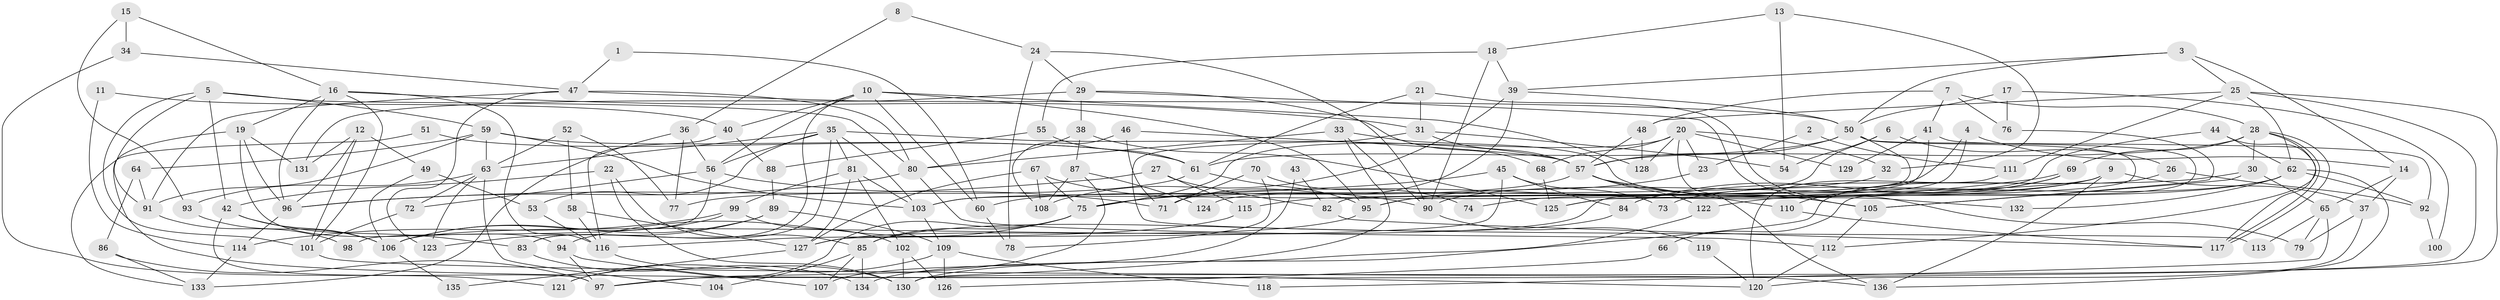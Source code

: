 // coarse degree distribution, {2: 0.12087912087912088, 6: 0.0989010989010989, 5: 0.18681318681318682, 7: 0.06593406593406594, 4: 0.17582417582417584, 8: 0.054945054945054944, 3: 0.2087912087912088, 13: 0.01098901098901099, 9: 0.02197802197802198, 10: 0.04395604395604396, 11: 0.01098901098901099}
// Generated by graph-tools (version 1.1) at 2025/52/02/27/25 19:52:02]
// undirected, 136 vertices, 272 edges
graph export_dot {
graph [start="1"]
  node [color=gray90,style=filled];
  1;
  2;
  3;
  4;
  5;
  6;
  7;
  8;
  9;
  10;
  11;
  12;
  13;
  14;
  15;
  16;
  17;
  18;
  19;
  20;
  21;
  22;
  23;
  24;
  25;
  26;
  27;
  28;
  29;
  30;
  31;
  32;
  33;
  34;
  35;
  36;
  37;
  38;
  39;
  40;
  41;
  42;
  43;
  44;
  45;
  46;
  47;
  48;
  49;
  50;
  51;
  52;
  53;
  54;
  55;
  56;
  57;
  58;
  59;
  60;
  61;
  62;
  63;
  64;
  65;
  66;
  67;
  68;
  69;
  70;
  71;
  72;
  73;
  74;
  75;
  76;
  77;
  78;
  79;
  80;
  81;
  82;
  83;
  84;
  85;
  86;
  87;
  88;
  89;
  90;
  91;
  92;
  93;
  94;
  95;
  96;
  97;
  98;
  99;
  100;
  101;
  102;
  103;
  104;
  105;
  106;
  107;
  108;
  109;
  110;
  111;
  112;
  113;
  114;
  115;
  116;
  117;
  118;
  119;
  120;
  121;
  122;
  123;
  124;
  125;
  126;
  127;
  128;
  129;
  130;
  131;
  132;
  133;
  134;
  135;
  136;
  1 -- 60;
  1 -- 47;
  2 -- 23;
  2 -- 111;
  3 -- 50;
  3 -- 25;
  3 -- 14;
  3 -- 39;
  4 -- 95;
  4 -- 14;
  4 -- 125;
  5 -- 101;
  5 -- 91;
  5 -- 42;
  5 -- 59;
  5 -- 80;
  6 -- 26;
  6 -- 103;
  6 -- 54;
  7 -- 28;
  7 -- 48;
  7 -- 41;
  7 -- 76;
  8 -- 24;
  8 -- 36;
  9 -- 136;
  9 -- 37;
  9 -- 74;
  9 -- 90;
  9 -- 115;
  10 -- 56;
  10 -- 83;
  10 -- 40;
  10 -- 60;
  10 -- 95;
  10 -- 128;
  11 -- 114;
  11 -- 40;
  12 -- 49;
  12 -- 96;
  12 -- 101;
  12 -- 131;
  13 -- 32;
  13 -- 18;
  13 -- 54;
  14 -- 65;
  14 -- 37;
  15 -- 16;
  15 -- 93;
  15 -- 34;
  16 -- 116;
  16 -- 19;
  16 -- 31;
  16 -- 96;
  16 -- 101;
  17 -- 76;
  17 -- 50;
  17 -- 100;
  18 -- 90;
  18 -- 39;
  18 -- 55;
  19 -- 131;
  19 -- 96;
  19 -- 94;
  19 -- 120;
  20 -- 68;
  20 -- 136;
  20 -- 23;
  20 -- 32;
  20 -- 75;
  20 -- 128;
  20 -- 129;
  21 -- 61;
  21 -- 31;
  21 -- 79;
  22 -- 130;
  22 -- 42;
  22 -- 85;
  23 -- 95;
  24 -- 29;
  24 -- 90;
  24 -- 78;
  25 -- 48;
  25 -- 97;
  25 -- 62;
  25 -- 111;
  25 -- 130;
  26 -- 92;
  26 -- 130;
  27 -- 82;
  27 -- 96;
  27 -- 115;
  28 -- 117;
  28 -- 117;
  28 -- 57;
  28 -- 30;
  28 -- 69;
  28 -- 112;
  29 -- 38;
  29 -- 105;
  29 -- 68;
  29 -- 131;
  30 -- 84;
  30 -- 65;
  30 -- 105;
  31 -- 54;
  31 -- 57;
  31 -- 113;
  32 -- 103;
  33 -- 80;
  33 -- 90;
  33 -- 130;
  33 -- 132;
  34 -- 47;
  34 -- 121;
  35 -- 81;
  35 -- 56;
  35 -- 53;
  35 -- 57;
  35 -- 63;
  35 -- 83;
  35 -- 103;
  36 -- 77;
  36 -- 56;
  36 -- 133;
  37 -- 120;
  37 -- 79;
  38 -- 80;
  38 -- 87;
  38 -- 125;
  39 -- 50;
  39 -- 71;
  39 -- 108;
  40 -- 116;
  40 -- 88;
  41 -- 106;
  41 -- 66;
  41 -- 129;
  42 -- 106;
  42 -- 83;
  42 -- 97;
  43 -- 107;
  43 -- 82;
  44 -- 62;
  44 -- 117;
  44 -- 124;
  45 -- 75;
  45 -- 127;
  45 -- 73;
  45 -- 84;
  46 -- 108;
  46 -- 57;
  46 -- 71;
  47 -- 80;
  47 -- 50;
  47 -- 91;
  47 -- 123;
  48 -- 128;
  48 -- 57;
  49 -- 53;
  49 -- 106;
  50 -- 57;
  50 -- 125;
  50 -- 61;
  50 -- 82;
  50 -- 92;
  51 -- 61;
  51 -- 133;
  52 -- 58;
  52 -- 63;
  52 -- 77;
  53 -- 116;
  55 -- 61;
  55 -- 88;
  56 -- 72;
  56 -- 71;
  56 -- 98;
  57 -- 60;
  57 -- 105;
  57 -- 110;
  57 -- 122;
  58 -- 116;
  58 -- 127;
  59 -- 63;
  59 -- 61;
  59 -- 64;
  59 -- 91;
  59 -- 103;
  60 -- 78;
  61 -- 77;
  61 -- 95;
  62 -- 122;
  62 -- 73;
  62 -- 92;
  62 -- 132;
  62 -- 136;
  63 -- 123;
  63 -- 72;
  63 -- 93;
  63 -- 104;
  64 -- 91;
  64 -- 86;
  65 -- 79;
  65 -- 113;
  65 -- 118;
  66 -- 126;
  67 -- 75;
  67 -- 127;
  67 -- 90;
  67 -- 108;
  68 -- 125;
  69 -- 75;
  69 -- 84;
  69 -- 110;
  70 -- 78;
  70 -- 71;
  70 -- 74;
  72 -- 101;
  75 -- 85;
  75 -- 94;
  75 -- 121;
  76 -- 105;
  80 -- 112;
  80 -- 96;
  81 -- 103;
  81 -- 102;
  81 -- 99;
  81 -- 127;
  82 -- 117;
  83 -- 134;
  84 -- 85;
  85 -- 104;
  85 -- 107;
  85 -- 134;
  86 -- 97;
  86 -- 133;
  87 -- 97;
  87 -- 108;
  87 -- 124;
  88 -- 89;
  89 -- 109;
  89 -- 106;
  89 -- 123;
  90 -- 119;
  91 -- 98;
  92 -- 100;
  93 -- 106;
  94 -- 97;
  94 -- 107;
  95 -- 127;
  96 -- 114;
  99 -- 114;
  99 -- 102;
  99 -- 106;
  101 -- 136;
  102 -- 130;
  102 -- 126;
  103 -- 109;
  105 -- 112;
  106 -- 135;
  109 -- 121;
  109 -- 118;
  109 -- 126;
  110 -- 117;
  111 -- 120;
  112 -- 120;
  114 -- 133;
  115 -- 116;
  116 -- 130;
  119 -- 120;
  122 -- 134;
  127 -- 135;
}
